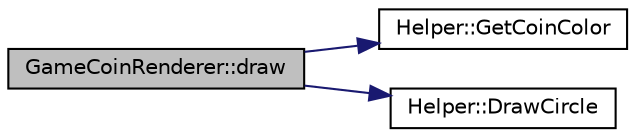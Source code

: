 digraph "GameCoinRenderer::draw"
{
  edge [fontname="Helvetica",fontsize="10",labelfontname="Helvetica",labelfontsize="10"];
  node [fontname="Helvetica",fontsize="10",shape=record];
  rankdir="LR";
  Node1 [label="GameCoinRenderer::draw",height=0.2,width=0.4,color="black", fillcolor="grey75", style="filled" fontcolor="black"];
  Node1 -> Node2 [color="midnightblue",fontsize="10",style="solid",fontname="Helvetica"];
  Node2 [label="Helper::GetCoinColor",height=0.2,width=0.4,color="black", fillcolor="white", style="filled",URL="$class_helper.html#a41d44186f3a08524419153f19aa9b5f2"];
  Node1 -> Node3 [color="midnightblue",fontsize="10",style="solid",fontname="Helvetica"];
  Node3 [label="Helper::DrawCircle",height=0.2,width=0.4,color="black", fillcolor="white", style="filled",URL="$class_helper.html#ae7ae04b5ed393589228994c9ce203cac"];
}
